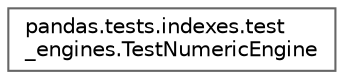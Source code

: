 digraph "Graphical Class Hierarchy"
{
 // LATEX_PDF_SIZE
  bgcolor="transparent";
  edge [fontname=Helvetica,fontsize=10,labelfontname=Helvetica,labelfontsize=10];
  node [fontname=Helvetica,fontsize=10,shape=box,height=0.2,width=0.4];
  rankdir="LR";
  Node0 [id="Node000000",label="pandas.tests.indexes.test\l_engines.TestNumericEngine",height=0.2,width=0.4,color="grey40", fillcolor="white", style="filled",URL="$df/dcd/classpandas_1_1tests_1_1indexes_1_1test__engines_1_1TestNumericEngine.html",tooltip=" "];
}
